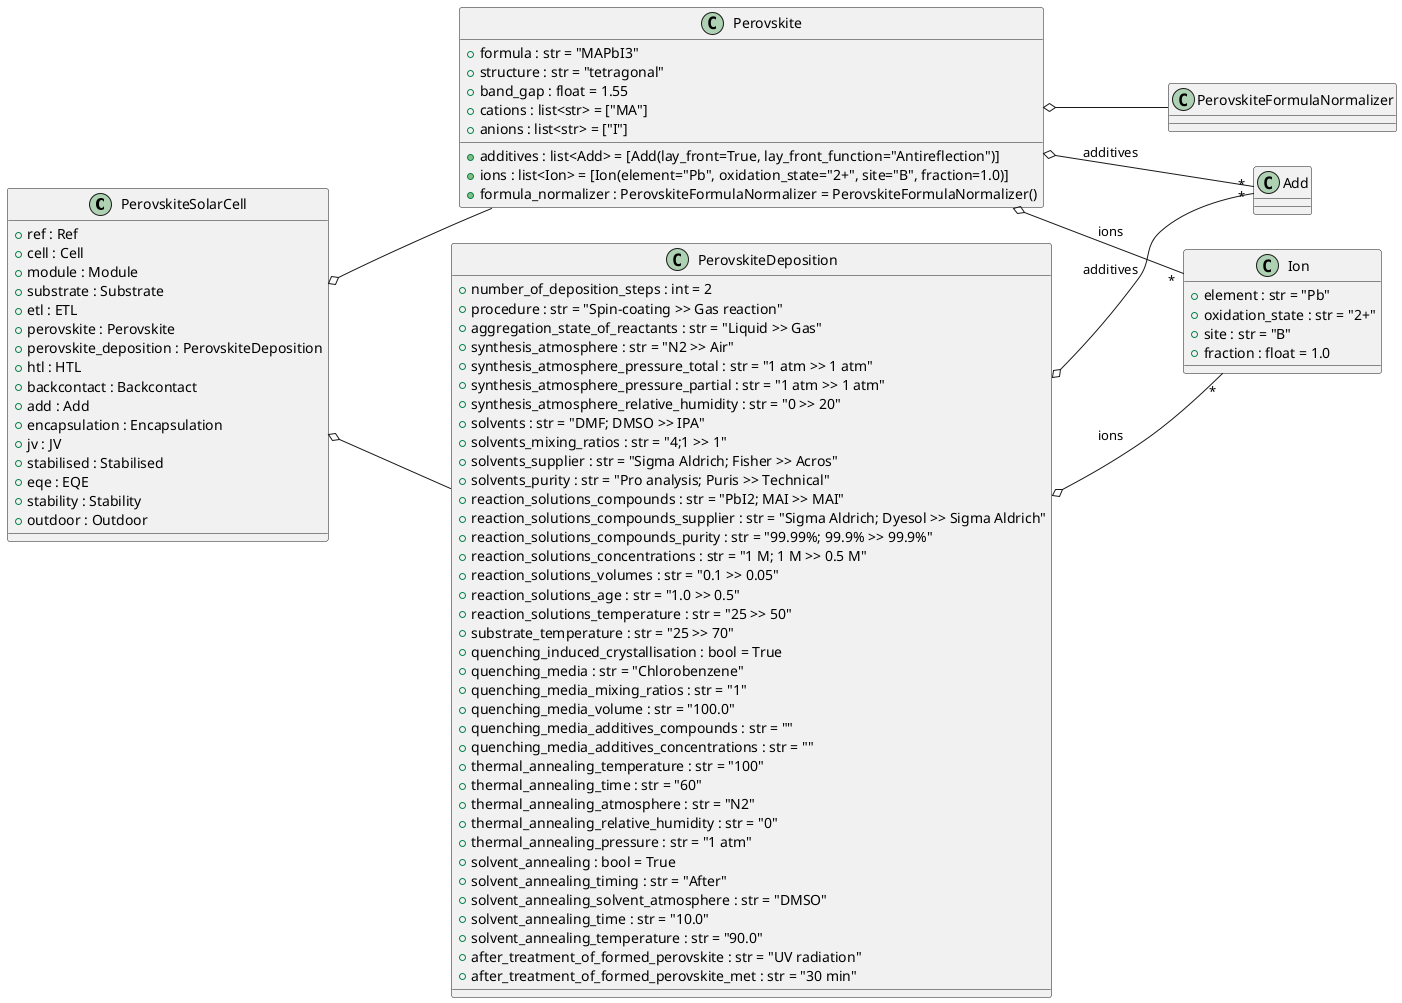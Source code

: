 
'=======================================================================
' PerovskiteSolarCell: src\perovskite_solar_cell_database\schema.py
'=======================================================================

@startuml
left to right direction

' Expanded classes
class PerovskiteSolarCell {
  +ref : Ref
  +cell : Cell
  +module : Module
  +substrate : Substrate
  +etl : ETL
  +perovskite : Perovskite
  +perovskite_deposition : PerovskiteDeposition
  +htl : HTL
  +backcontact : Backcontact
  +add : Add
  +encapsulation : Encapsulation
  +jv : JV
  +stabilised : Stabilised
  +eqe : EQE
  +stability : Stability
  +outdoor : Outdoor
}

class Perovskite {
  +formula : str = "MAPbI3"
  +structure : str = "tetragonal"
  +band_gap : float = 1.55
  +cations : list<str> = ["MA"]
  +anions : list<str> = ["I"]
  +additives : list<Add> = [Add(lay_front=True, lay_front_function="Antireflection")]
  +ions : list<Ion> = [Ion(element="Pb", oxidation_state="2+", site="B", fraction=1.0)]
  +formula_normalizer : PerovskiteFormulaNormalizer = PerovskiteFormulaNormalizer()
}

class PerovskiteDeposition {
  +number_of_deposition_steps : int = 2
  +procedure : str = "Spin-coating >> Gas reaction"
  +aggregation_state_of_reactants : str = "Liquid >> Gas"
  +synthesis_atmosphere : str = "N2 >> Air"
  +synthesis_atmosphere_pressure_total : str = "1 atm >> 1 atm"
  +synthesis_atmosphere_pressure_partial : str = "1 atm >> 1 atm"
  +synthesis_atmosphere_relative_humidity : str = "0 >> 20"
  +solvents : str = "DMF; DMSO >> IPA"
  +solvents_mixing_ratios : str = "4;1 >> 1"
  +solvents_supplier : str = "Sigma Aldrich; Fisher >> Acros"
  +solvents_purity : str = "Pro analysis; Puris >> Technical"
  +reaction_solutions_compounds : str = "PbI2; MAI >> MAI"
  +reaction_solutions_compounds_supplier : str = "Sigma Aldrich; Dyesol >> Sigma Aldrich"
  +reaction_solutions_compounds_purity : str = "99.99%; 99.9% >> 99.9%"
  +reaction_solutions_concentrations : str = "1 M; 1 M >> 0.5 M"
  +reaction_solutions_volumes : str = "0.1 >> 0.05"
  +reaction_solutions_age : str = "1.0 >> 0.5"
  +reaction_solutions_temperature : str = "25 >> 50"
  +substrate_temperature : str = "25 >> 70"
  +quenching_induced_crystallisation : bool = True
  +quenching_media : str = "Chlorobenzene"
  +quenching_media_mixing_ratios : str = "1"
  +quenching_media_volume : str = "100.0"
  +quenching_media_additives_compounds : str = ""
  +quenching_media_additives_concentrations : str = ""
  +thermal_annealing_temperature : str = "100"
  +thermal_annealing_time : str = "60"
  +thermal_annealing_atmosphere : str = "N2"
  +thermal_annealing_relative_humidity : str = "0"
  +thermal_annealing_pressure : str = "1 atm"
  +solvent_annealing : bool = True
  +solvent_annealing_timing : str = "After"
  +solvent_annealing_solvent_atmosphere : str = "DMSO"
  +solvent_annealing_time : str = "10.0"
  +solvent_annealing_temperature : str = "90.0"
  +after_treatment_of_formed_perovskite : str = "UV radiation"
  +after_treatment_of_formed_perovskite_met : str = "30 min"
}

together {
  class Ion {
    +element : str = "Pb"
    +oxidation_state : str = "2+"
    +site : str = "B"
    +fraction : float = 1.0
  }
  class Add
  class PerovskiteFormulaNormalizer
}

' Stacked (not expanded) classes
/'package "Other Sections" {'/
/'  class Ref'/
/'  class Cell'/
/'  class Module'/
/'  class Substrate'/
/'  class ETL'/
/'  class HTL'/
/'  class Backcontact'/
/'  class Encapsulation'/
/'  class JV'/
/'  class Stabilised'/
/'  class EQE'/
/'  class Stability'/
/'  class Outdoor'/
/'}'/

' Relationships
/'PerovskiteSolarCell o-- Ref'/
/'PerovskiteSolarCell o-- Cell'/
/'PerovskiteSolarCell o-- Module'/
/'PerovskiteSolarCell o-- Substrate'/
/'PerovskiteSolarCell o-- ETL'/
PerovskiteSolarCell o--- Perovskite
PerovskiteSolarCell o--- PerovskiteDeposition
/'PerovskiteSolarCell o-- HTL'/
/'PerovskiteSolarCell o-- Backcontact'/
/'PerovskiteSolarCell o-- Add'/
/'PerovskiteSolarCell o-- Encapsulation'/
/'PerovskiteSolarCell o-- JV'/
/'PerovskiteSolarCell o-- Stabilised'/
/'PerovskiteSolarCell o-- EQE'/
/'PerovskiteSolarCell o-- Stability'/
/'PerovskiteSolarCell o-- Outdoor'/
/'PerovskiteSolarCell o-- "Other Sections"'/

Perovskite o-- "*" Add : additives
Perovskite o-- "*" Ion : ions
Perovskite o-- PerovskiteFormulaNormalizer

PerovskiteDeposition o-- "*" Add : additives
PerovskiteDeposition o-- "*" Ion : ions

@enduml

'=========================================================================
' PerovskiteComposition: src\perovskite_solar_cell_database\composition.py
'=========================================================================

@startuml
left to right direction

class PerovskiteComposition
class PerovskiteCompositionSection
class CompositeSystem
class EntryData
class PerovskiteAIonComponent
class PerovskiteBIonComponent
class PerovskiteXIonComponent
class Impurity

' Ion hierarchy
class PerovskiteIonComponent
class PerovskiteIonSection
class PerovskiteChemicalSection
class PureSubstance
class SystemComponent

class PerovskiteAIon
class PerovskiteBIon
class PerovskiteXIon
class PerovskiteIon

' Relationships for PerovskiteComposition
PerovskiteComposition --|> PerovskiteCompositionSection
PerovskiteComposition --|> CompositeSystem
PerovskiteComposition --|> EntryData

PerovskiteCompositionSection o-- PerovskiteAIonComponent : ions_a_site
PerovskiteCompositionSection o-- PerovskiteBIonComponent : ions_b_site
PerovskiteCompositionSection o-- PerovskiteXIonComponent : ions_x_site
PerovskiteCompositionSection o-- Impurity : impurities
PerovskiteCompositionSection o-- Impurity : additives

' IonComponent hierarchy
PerovskiteAIonComponent --|> PerovskiteIonComponent
PerovskiteBIonComponent --|> PerovskiteIonComponent
PerovskiteXIonComponent --|> PerovskiteIonComponent

PerovskiteIonComponent --|> SystemComponent
PerovskiteIonComponent --|> PerovskiteIonSection

' IonSection hierarchy
PerovskiteIonSection --|> PerovskiteChemicalSection

' Ion hierarchy
PerovskiteAIon --|> PerovskiteIon
PerovskiteBIon --|> PerovskiteIon
PerovskiteXIon --|> PerovskiteIon

PerovskiteIon --|> PureSubstance
PerovskiteIon --|> PerovskiteIonSection

Impurity --|> PureSubstance
Impurity --|> PerovskiteChemicalSection

@enduml